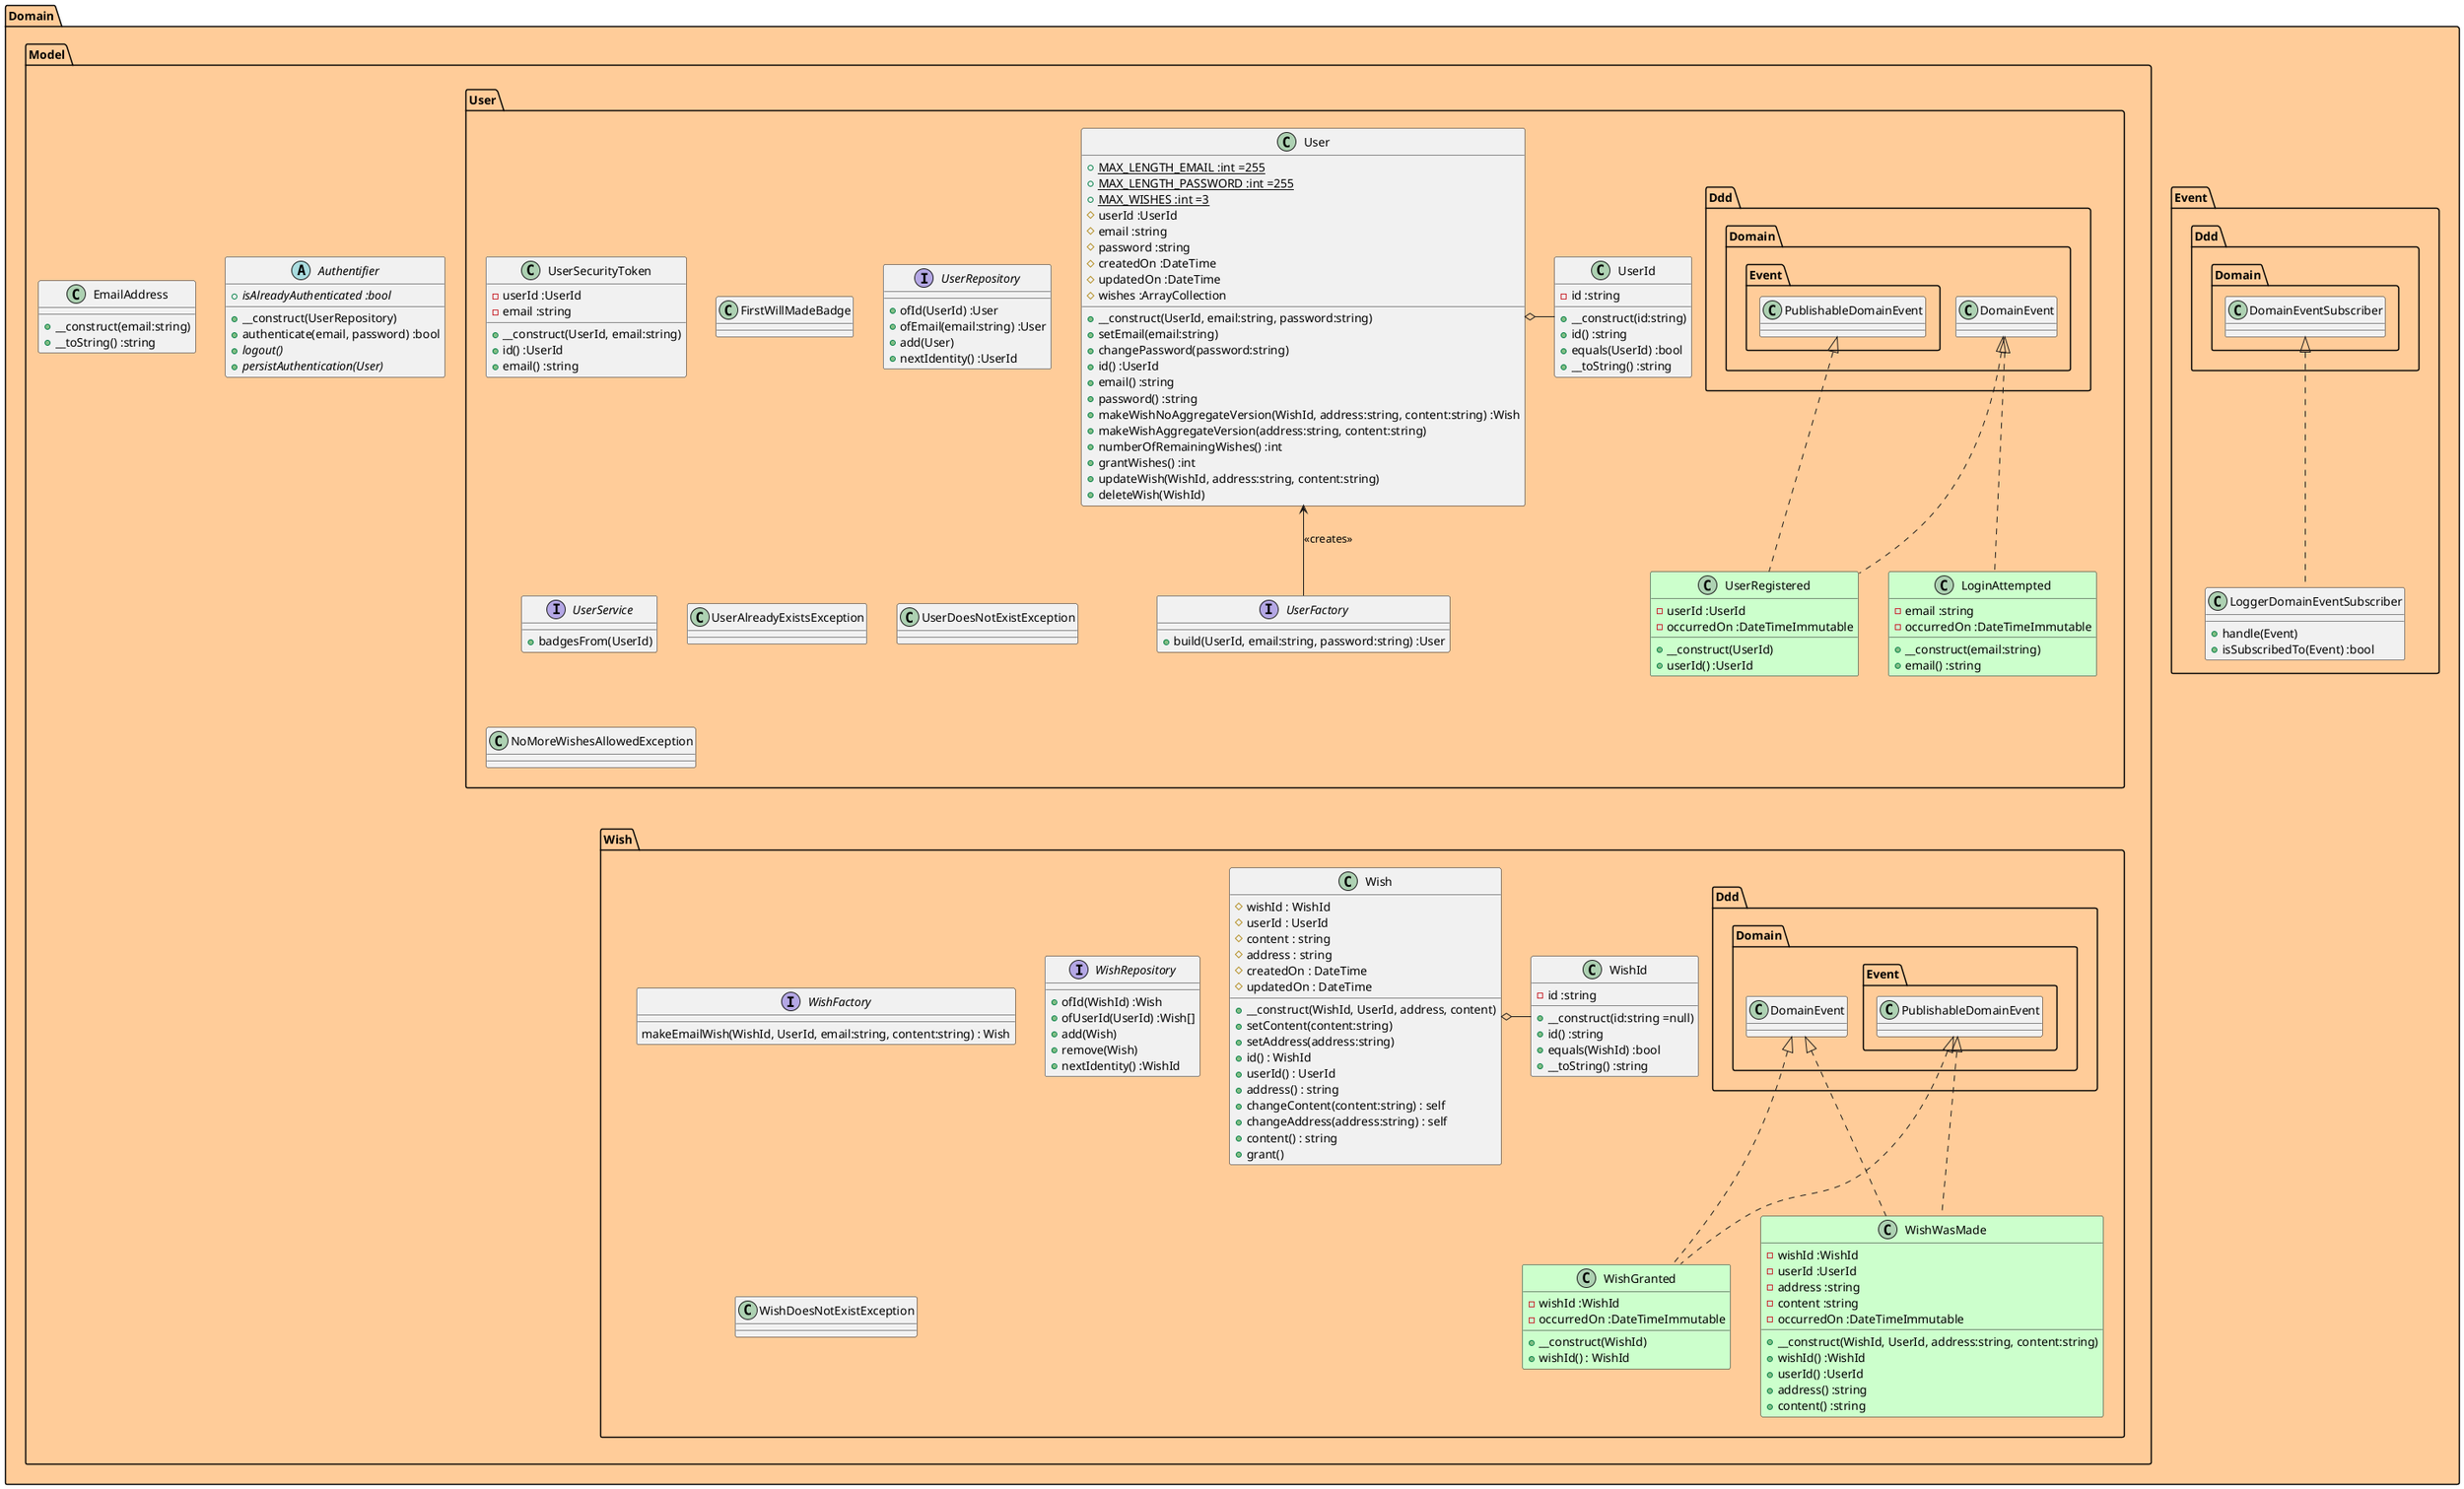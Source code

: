 @startuml

namespace Domain #fc9 {
  namespace Event {
    class LoggerDomainEventSubscriber {
      + handle(Event)
      + isSubscribedTo(Event) :bool
    }
    Ddd.Domain.DomainEventSubscriber <|.. LoggerDomainEventSubscriber
  }

  namespace Model {
    abstract class Authentifier {
      + __construct(UserRepository)
      + authenticate(email, password) :bool
      + {abstract} logout()
      + {abstract} persistAuthentication(User)
      + {abstract} isAlreadyAuthenticated :bool
    }
    class EmailAddress {
      + __construct(email:string)
      + __toString() :string
    }

    namespace User {
      class User {
        + {static} MAX_LENGTH_EMAIL :int =255
        + {static} MAX_LENGTH_PASSWORD :int =255
        + {static} MAX_WISHES :int =3
        # userId :UserId
        # email :string
        # password :string
        # createdOn :DateTime
        # updatedOn :DateTime
        # wishes :ArrayCollection
        + __construct(UserId, email:string, password:string)
        + setEmail(email:string)
        + changePassword(password:string)
        + id() :UserId
        + email() :string
        + password() :string
        + makeWishNoAggregateVersion(WishId, address:string, content:string) :Wish
        + makeWishAggregateVersion(address:string, content:string)
        + numberOfRemainingWishes() :int
        + grantWishes() :int
        + updateWish(WishId, address:string, content:string)
        + deleteWish(WishId)
      }
      class UserId {
        - id :string
        + __construct(id:string)
        + id() :string
        + equals(UserId) :bool
        + __toString() :string
      }
      User o- UserId
      class UserSecurityToken {
        - userId :UserId
        - email :string
        + __construct(UserId, email:string)
        + id() :UserId
        + email() :string
      }
      class FirstWillMadeBadge
      interface UserFactory {
        + build(UserId, email:string, password:string) :User
      }
      User <-- UserFactory : <<creates>>
      interface UserRepository {
        + ofId(UserId) :User
        + ofEmail(email:string) :User
        + add(User)
        + nextIdentity() :UserId
      }
      interface UserService {
        + badgesFrom(UserId)
      }
      class UserRegistered #cfc {
        - userId :UserId
        - occurredOn :DateTimeImmutable
        + __construct(UserId)
        + userId() :UserId
      }
      Ddd.Domain.DomainEvent <|.. UserRegistered
      Ddd.Domain.Event.PublishableDomainEvent <|.. UserRegistered
      class LoginAttempted #cfc {
        - email :string
        - occurredOn :DateTimeImmutable
        + __construct(email:string)
        + email() :string
      }
      Ddd.Domain.DomainEvent <|.. LoginAttempted
      class UserAlreadyExistsException
      class UserDoesNotExistException
      class NoMoreWishesAllowedException
    }
    namespace Wish {
      class Wish {
        # wishId : WishId
        # userId : UserId
        # content : string
        # address : string
        # createdOn : DateTime
        # updatedOn : DateTime
        + __construct(WishId, UserId, address, content)
        + setContent(content:string)
        + setAddress(address:string)
        + id() : WishId
        + userId() : UserId
        + address() : string
        + changeContent(content:string) : self
        + changeAddress(address:string) : self
        + content() : string
        + grant()
      }
      class WishId {
        - id :string
        + __construct(id:string =null)
        + id() :string
        + equals(WishId) :bool
        + __toString() :string
      }
      Wish o- WishId
      interface WishFactory {
        makeEmailWish(WishId, UserId, email:string, content:string) : Wish
      }
      interface WishRepository {
        + ofId(WishId) :Wish
        + ofUserId(UserId) :Wish[]
        + add(Wish)
        + remove(Wish)
        + nextIdentity() :WishId
      }
      class WishGranted #cfc {
        - wishId :WishId
        - occurredOn :DateTimeImmutable
        + __construct(WishId)
        + wishId() : WishId
      }
      Ddd.Domain.DomainEvent <|.. WishGranted
      Ddd.Domain.Event.PublishableDomainEvent <|.. WishGranted
      class WishWasMade #cfc {
        - wishId :WishId
        - userId :UserId
        - address :string
        - content :string
        - occurredOn :DateTimeImmutable
        + __construct(WishId, UserId, address:string, content:string)
        + wishId() :WishId
        + userId() :UserId
        + address() :string
        + content() :string
      }
      Ddd.Domain.DomainEvent <|.. WishWasMade
      Ddd.Domain.Event.PublishableDomainEvent <|.. WishWasMade
      class WishDoesNotExistException
    }
  }
  Domain.Model.User --[hidden]-- Domain.Model.Wish
}


@enduml